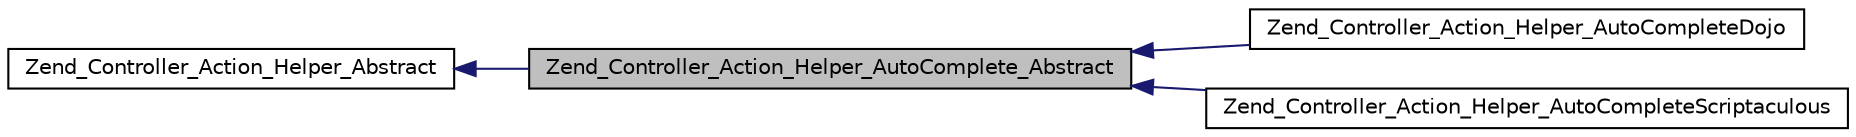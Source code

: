 digraph G
{
  edge [fontname="Helvetica",fontsize="10",labelfontname="Helvetica",labelfontsize="10"];
  node [fontname="Helvetica",fontsize="10",shape=record];
  rankdir="LR";
  Node1 [label="Zend_Controller_Action_Helper_AutoComplete_Abstract",height=0.2,width=0.4,color="black", fillcolor="grey75", style="filled" fontcolor="black"];
  Node2 -> Node1 [dir="back",color="midnightblue",fontsize="10",style="solid",fontname="Helvetica"];
  Node2 [label="Zend_Controller_Action_Helper_Abstract",height=0.2,width=0.4,color="black", fillcolor="white", style="filled",URL="$class_zend___controller___action___helper___abstract.html"];
  Node1 -> Node3 [dir="back",color="midnightblue",fontsize="10",style="solid",fontname="Helvetica"];
  Node3 [label="Zend_Controller_Action_Helper_AutoCompleteDojo",height=0.2,width=0.4,color="black", fillcolor="white", style="filled",URL="$class_zend___controller___action___helper___auto_complete_dojo.html"];
  Node1 -> Node4 [dir="back",color="midnightblue",fontsize="10",style="solid",fontname="Helvetica"];
  Node4 [label="Zend_Controller_Action_Helper_AutoCompleteScriptaculous",height=0.2,width=0.4,color="black", fillcolor="white", style="filled",URL="$class_zend___controller___action___helper___auto_complete_scriptaculous.html"];
}

